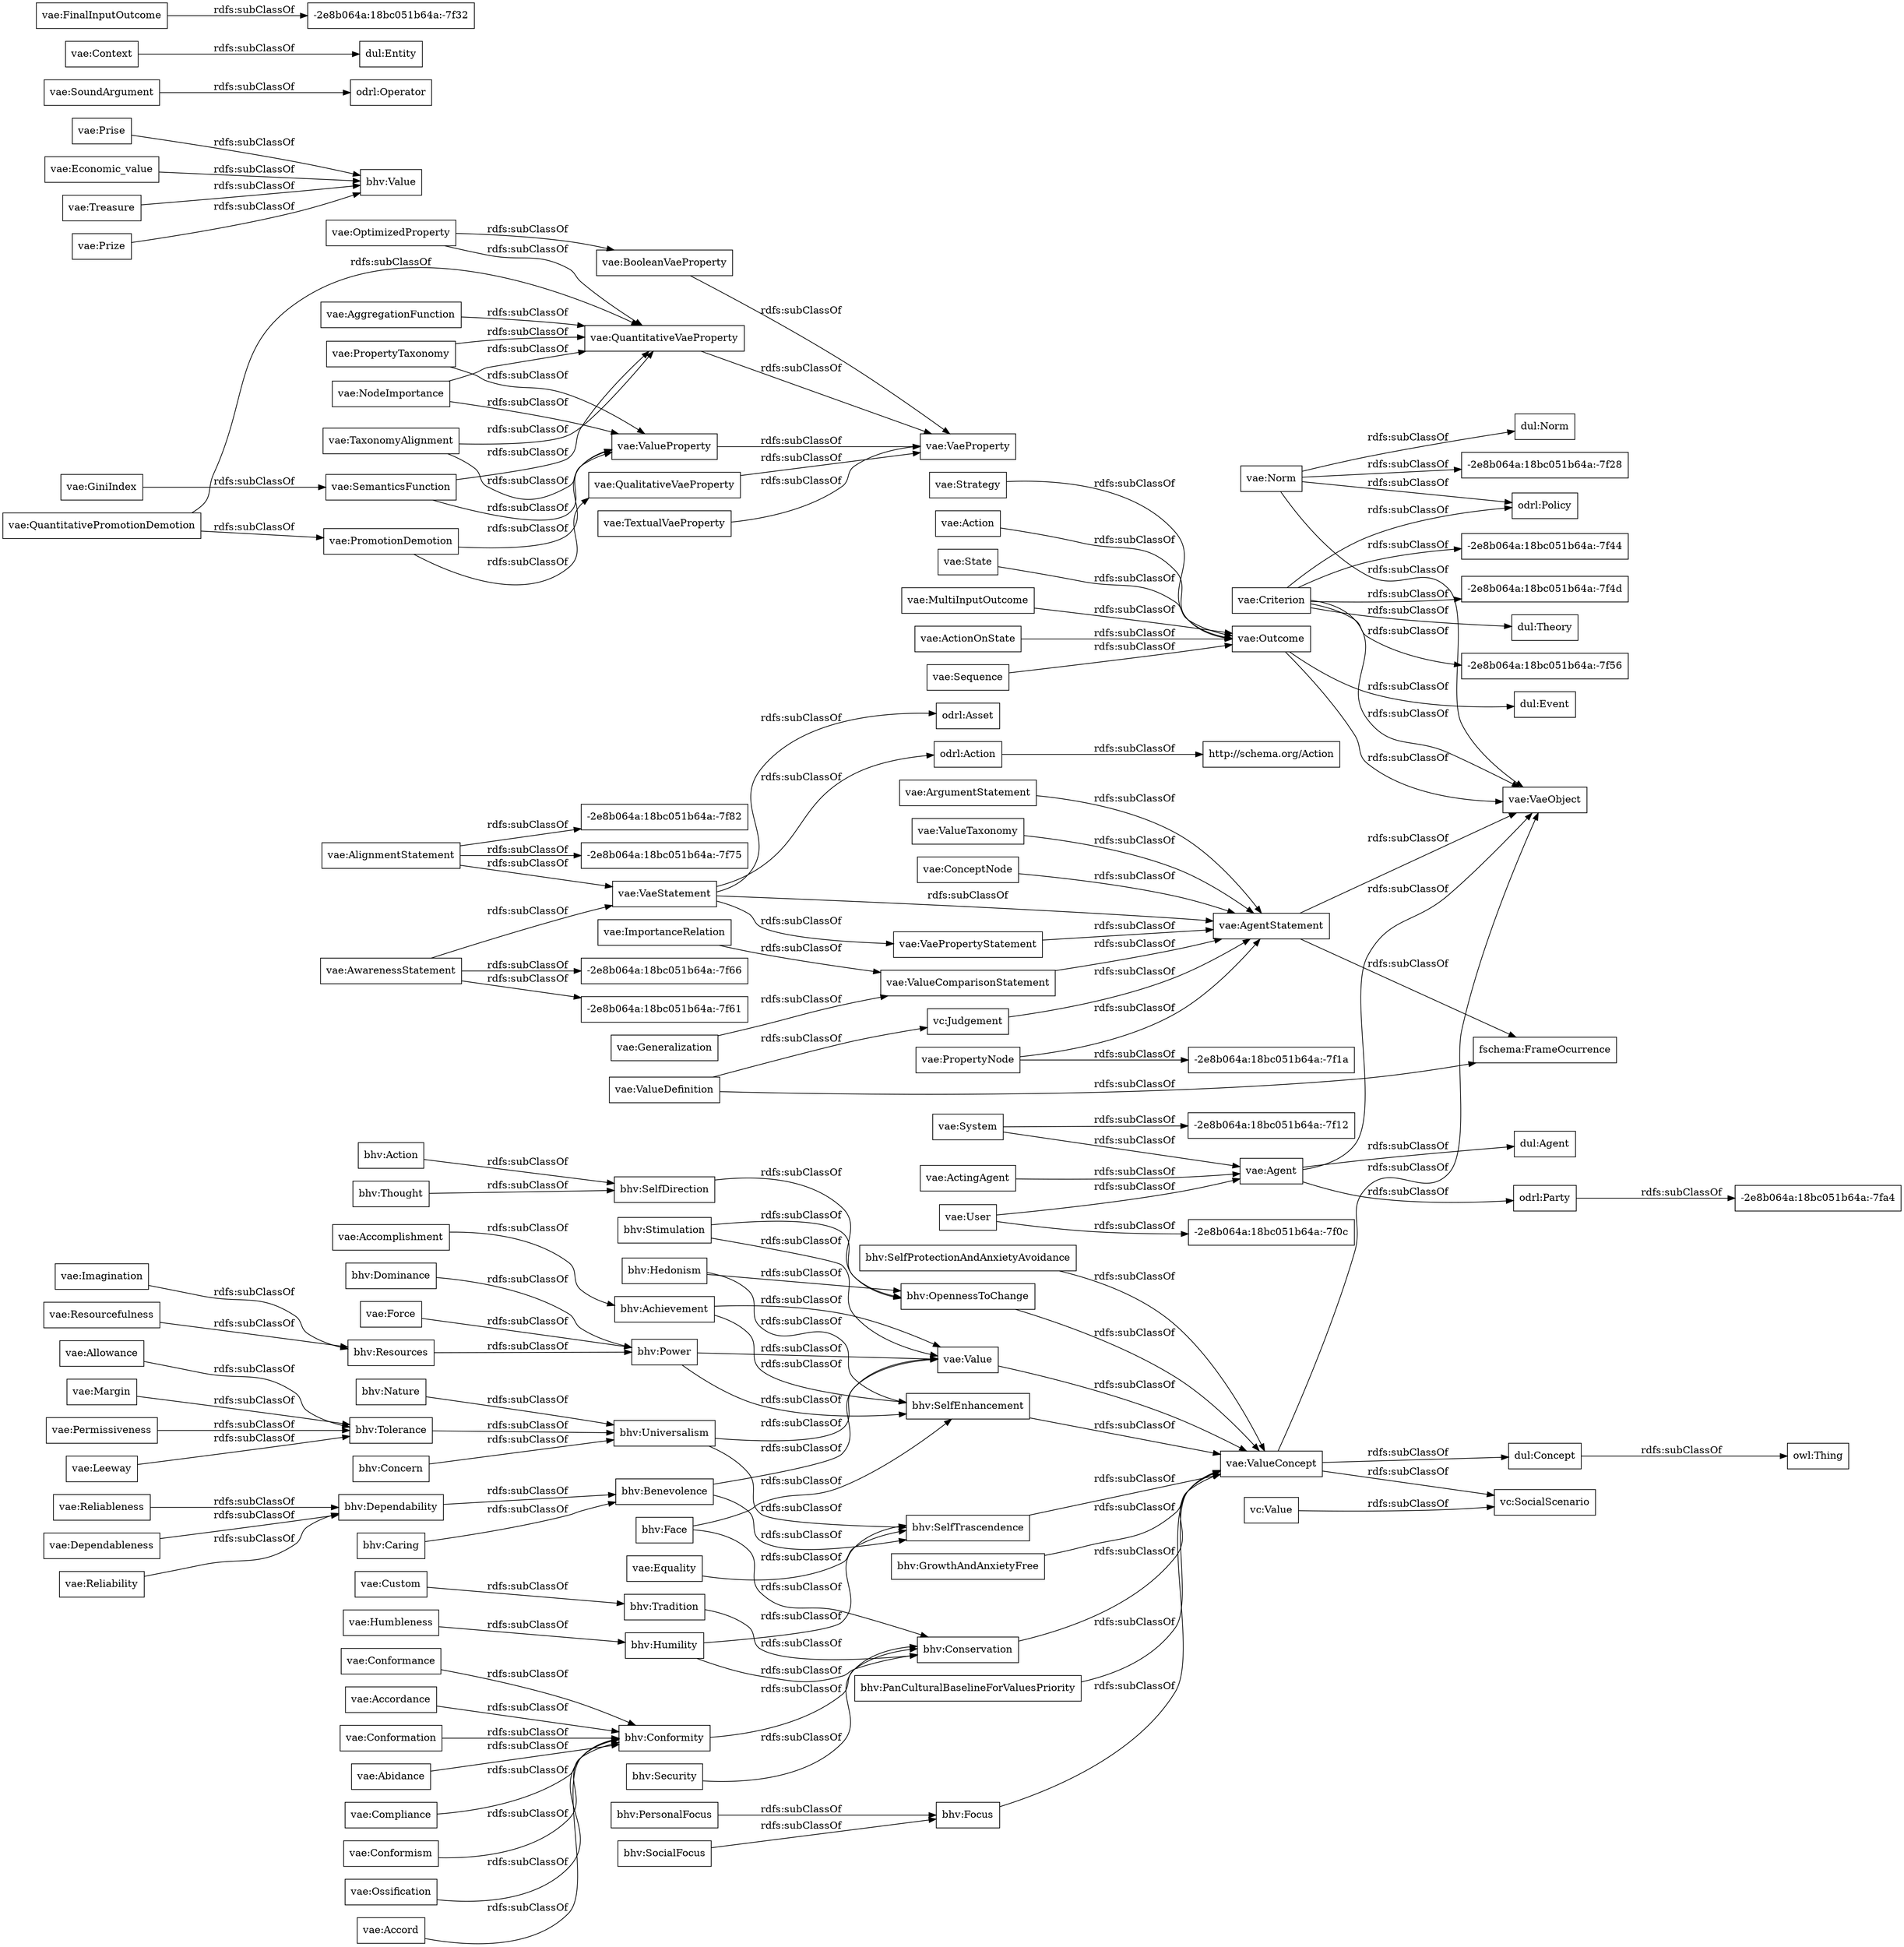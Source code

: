 digraph ar2dtool_diagram { 
rankdir=LR;
size="1000"
node [shape = rectangle, color="black"]; "bhv:Dominance" "vae:Humbleness" "odrl:Action" "vae:GiniIndex" "http://schema.org/Action" "-2e8b064a:18bc051b64a:-7f82" "vae:PropertyTaxonomy" "bhv:PersonalFocus" "bhv:Hedonism" "vae:Resourcefulness" "vae:NodeImportance" "vae:BooleanVaeProperty" "-2e8b064a:18bc051b64a:-7f44" "bhv:Universalism" "vae:AggregationFunction" "vae:Conformance" "vae:Value" "bhv:Stimulation" "odrl:Policy" "bhv:Achievement" "vae:Accordance" "bhv:Value" "vae:Conformation" "odrl:Operator" "vae:VaeProperty" "bhv:SelfTrascendence" "vae:Prise" "vae:Outcome" "vae:Abidance" "vae:MultiInputOutcome" "vae:SoundArgument" "bhv:Conservation" "vae:AlignmentStatement" "bhv:Dependability" "-2e8b064a:18bc051b64a:-7f0c" "-2e8b064a:18bc051b64a:-7f4d" "dul:Entity" "vae:QualitativeVaeProperty" "bhv:Caring" "odrl:Asset" "bhv:Nature" "vae:Generalization" "vae:Reliableness" "vae:Context" "vae:Compliance" "vae:VaeStatement" "vae:ActionOnState" "dul:Agent" "-2e8b064a:18bc051b64a:-7f12" "vae:Force" "vae:Economic_value" "vae:ValueTaxonomy" "bhv:Security" "fschema:FrameOcurrence" "dul:Theory" "vae:ConceptNode" "bhv:Tolerance" "vae:System" "bhv:Humility" "-2e8b064a:18bc051b64a:-7f66" "odrl:Party" "vae:QuantitativeVaeProperty" "vae:Norm" "vae:Conformism" "bhv:GrowthAndAnxietyFree" "vae:User" "vae:Sequence" "vae:AgentStatement" "bhv:Tradition" "vae:PromotionDemotion" "vae:VaeObject" "vae:Permissiveness" "vae:Ossification" "vc:Value" "-2e8b064a:18bc051b64a:-7f61" "vae:TaxonomyAlignment" "bhv:SelfEnhancement" "vae:Strategy" "vae:Agent" "bhv:Benevolence" "dul:Concept" "vae:FinalInputOutcome" "bhv:PanCulturalBaselineForValuesPriority" "bhv:Conformity" "vae:Accord" "vae:Action" "-2e8b064a:18bc051b64a:-7f28" "bhv:Focus" "-2e8b064a:18bc051b64a:-7f1a" "bhv:Resources" "vae:AwarenessStatement" "vae:ValueDefinition" "bhv:OpennessToChange" "dul:Norm" "vae:ActingAgent" "vae:Imagination" "vae:ValueProperty" "vae:ValueConcept" "vae:PropertyNode" "-2e8b064a:18bc051b64a:-7f32" "vae:ValueComparisonStatement" "dul:Event" "vc:Judgement" "-2e8b064a:18bc051b64a:-7f56" "vae:Criterion" "bhv:Thought" "vae:Treasure" "vae:State" "bhv:Face" "vae:Leeway" "vae:Dependableness" "vae:VaePropertyStatement" "vae:SemanticsFunction" "bhv:SocialFocus" "vae:Reliability" "vae:Custom" "vae:Equality" "vae:OptimizedProperty" "vae:QuantitativePromotionDemotion" "bhv:Action" "bhv:Power" "-2e8b064a:18bc051b64a:-7f75" "vae:ImportanceRelation" "vae:Allowance" "vae:Accomplishment" "-2e8b064a:18bc051b64a:-7fa4" "vae:ArgumentStatement" "bhv:SelfDirection" "bhv:Concern" "vae:Prize" "vae:Margin" "vc:SocialScenario" "vae:TextualVaeProperty" "bhv:SelfProtectionAndAnxietyAvoidance" ; /*classes style*/
	"vae:GiniIndex" -> "vae:SemanticsFunction" [ label = "rdfs:subClassOf" ];
	"vae:Dependableness" -> "bhv:Dependability" [ label = "rdfs:subClassOf" ];
	"vae:Strategy" -> "vae:Outcome" [ label = "rdfs:subClassOf" ];
	"bhv:Face" -> "bhv:SelfEnhancement" [ label = "rdfs:subClassOf" ];
	"bhv:Face" -> "bhv:Conservation" [ label = "rdfs:subClassOf" ];
	"bhv:Universalism" -> "bhv:SelfTrascendence" [ label = "rdfs:subClassOf" ];
	"bhv:Universalism" -> "vae:Value" [ label = "rdfs:subClassOf" ];
	"bhv:Power" -> "bhv:SelfEnhancement" [ label = "rdfs:subClassOf" ];
	"bhv:Power" -> "vae:Value" [ label = "rdfs:subClassOf" ];
	"vae:Outcome" -> "vae:VaeObject" [ label = "rdfs:subClassOf" ];
	"vae:Outcome" -> "dul:Event" [ label = "rdfs:subClassOf" ];
	"vae:ValueComparisonStatement" -> "vae:AgentStatement" [ label = "rdfs:subClassOf" ];
	"vae:Sequence" -> "vae:Outcome" [ label = "rdfs:subClassOf" ];
	"vae:Generalization" -> "vae:ValueComparisonStatement" [ label = "rdfs:subClassOf" ];
	"vae:Force" -> "bhv:Power" [ label = "rdfs:subClassOf" ];
	"vae:Conformism" -> "bhv:Conformity" [ label = "rdfs:subClassOf" ];
	"vae:SemanticsFunction" -> "vae:ValueProperty" [ label = "rdfs:subClassOf" ];
	"vae:SemanticsFunction" -> "vae:QuantitativeVaeProperty" [ label = "rdfs:subClassOf" ];
	"bhv:OpennessToChange" -> "vae:ValueConcept" [ label = "rdfs:subClassOf" ];
	"vae:AgentStatement" -> "fschema:FrameOcurrence" [ label = "rdfs:subClassOf" ];
	"vae:AgentStatement" -> "vae:VaeObject" [ label = "rdfs:subClassOf" ];
	"vae:BooleanVaeProperty" -> "vae:VaeProperty" [ label = "rdfs:subClassOf" ];
	"dul:Concept" -> "owl:Thing" [ label = "rdfs:subClassOf" ];
	"vae:Norm" -> "-2e8b064a:18bc051b64a:-7f28" [ label = "rdfs:subClassOf" ];
	"vae:Norm" -> "dul:Norm" [ label = "rdfs:subClassOf" ];
	"vae:Norm" -> "vae:VaeObject" [ label = "rdfs:subClassOf" ];
	"vae:Norm" -> "odrl:Policy" [ label = "rdfs:subClassOf" ];
	"bhv:Tolerance" -> "bhv:Universalism" [ label = "rdfs:subClassOf" ];
	"bhv:Tradition" -> "bhv:Conservation" [ label = "rdfs:subClassOf" ];
	"vae:Reliability" -> "bhv:Dependability" [ label = "rdfs:subClassOf" ];
	"vae:ValueTaxonomy" -> "vae:AgentStatement" [ label = "rdfs:subClassOf" ];
	"bhv:Nature" -> "bhv:Universalism" [ label = "rdfs:subClassOf" ];
	"bhv:SelfTrascendence" -> "vae:ValueConcept" [ label = "rdfs:subClassOf" ];
	"vae:VaeStatement" -> "vae:VaePropertyStatement" [ label = "rdfs:subClassOf" ];
	"vae:VaeStatement" -> "vae:AgentStatement" [ label = "rdfs:subClassOf" ];
	"vae:VaeStatement" -> "odrl:Asset" [ label = "rdfs:subClassOf" ];
	"vae:VaeStatement" -> "odrl:Action" [ label = "rdfs:subClassOf" ];
	"bhv:Resources" -> "bhv:Power" [ label = "rdfs:subClassOf" ];
	"vae:Abidance" -> "bhv:Conformity" [ label = "rdfs:subClassOf" ];
	"vae:MultiInputOutcome" -> "vae:Outcome" [ label = "rdfs:subClassOf" ];
	"vae:Context" -> "dul:Entity" [ label = "rdfs:subClassOf" ];
	"bhv:SocialFocus" -> "bhv:Focus" [ label = "rdfs:subClassOf" ];
	"vae:Humbleness" -> "bhv:Humility" [ label = "rdfs:subClassOf" ];
	"bhv:Focus" -> "vae:ValueConcept" [ label = "rdfs:subClassOf" ];
	"vae:Equality" -> "bhv:SelfTrascendence" [ label = "rdfs:subClassOf" ];
	"bhv:SelfEnhancement" -> "vae:ValueConcept" [ label = "rdfs:subClassOf" ];
	"bhv:Benevolence" -> "bhv:SelfTrascendence" [ label = "rdfs:subClassOf" ];
	"bhv:Benevolence" -> "vae:Value" [ label = "rdfs:subClassOf" ];
	"bhv:Caring" -> "bhv:Benevolence" [ label = "rdfs:subClassOf" ];
	"bhv:Concern" -> "bhv:Universalism" [ label = "rdfs:subClassOf" ];
	"vae:Criterion" -> "-2e8b064a:18bc051b64a:-7f4d" [ label = "rdfs:subClassOf" ];
	"vae:Criterion" -> "-2e8b064a:18bc051b64a:-7f56" [ label = "rdfs:subClassOf" ];
	"vae:Criterion" -> "vae:VaeObject" [ label = "rdfs:subClassOf" ];
	"vae:Criterion" -> "odrl:Policy" [ label = "rdfs:subClassOf" ];
	"vae:Criterion" -> "dul:Theory" [ label = "rdfs:subClassOf" ];
	"vae:Criterion" -> "-2e8b064a:18bc051b64a:-7f44" [ label = "rdfs:subClassOf" ];
	"vae:Reliableness" -> "bhv:Dependability" [ label = "rdfs:subClassOf" ];
	"vae:PromotionDemotion" -> "vae:ValueProperty" [ label = "rdfs:subClassOf" ];
	"vae:PromotionDemotion" -> "vae:QualitativeVaeProperty" [ label = "rdfs:subClassOf" ];
	"vae:Margin" -> "bhv:Tolerance" [ label = "rdfs:subClassOf" ];
	"vae:Accord" -> "bhv:Conformity" [ label = "rdfs:subClassOf" ];
	"bhv:Achievement" -> "bhv:SelfEnhancement" [ label = "rdfs:subClassOf" ];
	"bhv:Achievement" -> "vae:Value" [ label = "rdfs:subClassOf" ];
	"bhv:GrowthAndAnxietyFree" -> "vae:ValueConcept" [ label = "rdfs:subClassOf" ];
	"vae:Economic_value" -> "bhv:Value" [ label = "rdfs:subClassOf" ];
	"vae:System" -> "-2e8b064a:18bc051b64a:-7f12" [ label = "rdfs:subClassOf" ];
	"vae:System" -> "vae:Agent" [ label = "rdfs:subClassOf" ];
	"vae:Resourcefulness" -> "bhv:Resources" [ label = "rdfs:subClassOf" ];
	"vae:ArgumentStatement" -> "vae:AgentStatement" [ label = "rdfs:subClassOf" ];
	"vae:Ossification" -> "bhv:Conformity" [ label = "rdfs:subClassOf" ];
	"vae:ValueProperty" -> "vae:VaeProperty" [ label = "rdfs:subClassOf" ];
	"bhv:Action" -> "bhv:SelfDirection" [ label = "rdfs:subClassOf" ];
	"vae:NodeImportance" -> "vae:ValueProperty" [ label = "rdfs:subClassOf" ];
	"vae:NodeImportance" -> "vae:QuantitativeVaeProperty" [ label = "rdfs:subClassOf" ];
	"vae:PropertyTaxonomy" -> "vae:ValueProperty" [ label = "rdfs:subClassOf" ];
	"vae:PropertyTaxonomy" -> "vae:QuantitativeVaeProperty" [ label = "rdfs:subClassOf" ];
	"vae:State" -> "vae:Outcome" [ label = "rdfs:subClassOf" ];
	"bhv:Conservation" -> "vae:ValueConcept" [ label = "rdfs:subClassOf" ];
	"vae:Conformation" -> "bhv:Conformity" [ label = "rdfs:subClassOf" ];
	"vae:VaePropertyStatement" -> "vae:AgentStatement" [ label = "rdfs:subClassOf" ];
	"vae:User" -> "-2e8b064a:18bc051b64a:-7f0c" [ label = "rdfs:subClassOf" ];
	"vae:User" -> "vae:Agent" [ label = "rdfs:subClassOf" ];
	"vae:SoundArgument" -> "odrl:Operator" [ label = "rdfs:subClassOf" ];
	"bhv:Security" -> "bhv:Conservation" [ label = "rdfs:subClassOf" ];
	"bhv:Conformity" -> "bhv:Conservation" [ label = "rdfs:subClassOf" ];
	"vae:Custom" -> "bhv:Tradition" [ label = "rdfs:subClassOf" ];
	"vc:Judgement" -> "vae:AgentStatement" [ label = "rdfs:subClassOf" ];
	"bhv:Thought" -> "bhv:SelfDirection" [ label = "rdfs:subClassOf" ];
	"vae:FinalInputOutcome" -> "-2e8b064a:18bc051b64a:-7f32" [ label = "rdfs:subClassOf" ];
	"bhv:SelfProtectionAndAnxietyAvoidance" -> "vae:ValueConcept" [ label = "rdfs:subClassOf" ];
	"vae:ValueDefinition" -> "fschema:FrameOcurrence" [ label = "rdfs:subClassOf" ];
	"vae:ValueDefinition" -> "vc:Judgement" [ label = "rdfs:subClassOf" ];
	"vae:TaxonomyAlignment" -> "vae:ValueProperty" [ label = "rdfs:subClassOf" ];
	"vae:TaxonomyAlignment" -> "vae:QuantitativeVaeProperty" [ label = "rdfs:subClassOf" ];
	"bhv:Stimulation" -> "bhv:OpennessToChange" [ label = "rdfs:subClassOf" ];
	"bhv:Stimulation" -> "vae:Value" [ label = "rdfs:subClassOf" ];
	"vae:TextualVaeProperty" -> "vae:VaeProperty" [ label = "rdfs:subClassOf" ];
	"vae:Action" -> "vae:Outcome" [ label = "rdfs:subClassOf" ];
	"vae:AggregationFunction" -> "vae:QuantitativeVaeProperty" [ label = "rdfs:subClassOf" ];
	"vae:AwarenessStatement" -> "-2e8b064a:18bc051b64a:-7f61" [ label = "rdfs:subClassOf" ];
	"vae:AwarenessStatement" -> "-2e8b064a:18bc051b64a:-7f66" [ label = "rdfs:subClassOf" ];
	"vae:AwarenessStatement" -> "vae:VaeStatement" [ label = "rdfs:subClassOf" ];
	"odrl:Action" -> "http://schema.org/Action" [ label = "rdfs:subClassOf" ];
	"bhv:Dominance" -> "bhv:Power" [ label = "rdfs:subClassOf" ];
	"vae:Accordance" -> "bhv:Conformity" [ label = "rdfs:subClassOf" ];
	"vae:Treasure" -> "bhv:Value" [ label = "rdfs:subClassOf" ];
	"vae:QualitativeVaeProperty" -> "vae:VaeProperty" [ label = "rdfs:subClassOf" ];
	"vae:Agent" -> "vae:VaeObject" [ label = "rdfs:subClassOf" ];
	"vae:Agent" -> "odrl:Party" [ label = "rdfs:subClassOf" ];
	"vae:Agent" -> "dul:Agent" [ label = "rdfs:subClassOf" ];
	"bhv:PanCulturalBaselineForValuesPriority" -> "vae:ValueConcept" [ label = "rdfs:subClassOf" ];
	"vae:PropertyNode" -> "-2e8b064a:18bc051b64a:-7f1a" [ label = "rdfs:subClassOf" ];
	"vae:PropertyNode" -> "vae:AgentStatement" [ label = "rdfs:subClassOf" ];
	"vae:ConceptNode" -> "vae:AgentStatement" [ label = "rdfs:subClassOf" ];
	"vae:Prize" -> "bhv:Value" [ label = "rdfs:subClassOf" ];
	"vae:Value" -> "vae:ValueConcept" [ label = "rdfs:subClassOf" ];
	"vae:OptimizedProperty" -> "vae:QuantitativeVaeProperty" [ label = "rdfs:subClassOf" ];
	"vae:OptimizedProperty" -> "vae:BooleanVaeProperty" [ label = "rdfs:subClassOf" ];
	"vae:Imagination" -> "bhv:Resources" [ label = "rdfs:subClassOf" ];
	"vae:QuantitativeVaeProperty" -> "vae:VaeProperty" [ label = "rdfs:subClassOf" ];
	"vae:Leeway" -> "bhv:Tolerance" [ label = "rdfs:subClassOf" ];
	"vc:Value" -> "vc:SocialScenario" [ label = "rdfs:subClassOf" ];
	"vae:QuantitativePromotionDemotion" -> "vae:QuantitativeVaeProperty" [ label = "rdfs:subClassOf" ];
	"vae:QuantitativePromotionDemotion" -> "vae:PromotionDemotion" [ label = "rdfs:subClassOf" ];
	"bhv:Dependability" -> "bhv:Benevolence" [ label = "rdfs:subClassOf" ];
	"vae:Conformance" -> "bhv:Conformity" [ label = "rdfs:subClassOf" ];
	"vae:Compliance" -> "bhv:Conformity" [ label = "rdfs:subClassOf" ];
	"vae:ImportanceRelation" -> "vae:ValueComparisonStatement" [ label = "rdfs:subClassOf" ];
	"vae:ValueConcept" -> "vae:VaeObject" [ label = "rdfs:subClassOf" ];
	"vae:ValueConcept" -> "vc:SocialScenario" [ label = "rdfs:subClassOf" ];
	"vae:ValueConcept" -> "dul:Concept" [ label = "rdfs:subClassOf" ];
	"bhv:Hedonism" -> "bhv:SelfEnhancement" [ label = "rdfs:subClassOf" ];
	"bhv:Hedonism" -> "bhv:OpennessToChange" [ label = "rdfs:subClassOf" ];
	"vae:ActionOnState" -> "vae:Outcome" [ label = "rdfs:subClassOf" ];
	"vae:Allowance" -> "bhv:Tolerance" [ label = "rdfs:subClassOf" ];
	"odrl:Party" -> "-2e8b064a:18bc051b64a:-7fa4" [ label = "rdfs:subClassOf" ];
	"bhv:PersonalFocus" -> "bhv:Focus" [ label = "rdfs:subClassOf" ];
	"bhv:SelfDirection" -> "bhv:OpennessToChange" [ label = "rdfs:subClassOf" ];
	"vae:Prise" -> "bhv:Value" [ label = "rdfs:subClassOf" ];
	"vae:AlignmentStatement" -> "-2e8b064a:18bc051b64a:-7f82" [ label = "rdfs:subClassOf" ];
	"vae:AlignmentStatement" -> "vae:VaeStatement" [ label = "rdfs:subClassOf" ];
	"vae:AlignmentStatement" -> "-2e8b064a:18bc051b64a:-7f75" [ label = "rdfs:subClassOf" ];
	"vae:ActingAgent" -> "vae:Agent" [ label = "rdfs:subClassOf" ];
	"vae:Accomplishment" -> "bhv:Achievement" [ label = "rdfs:subClassOf" ];
	"bhv:Humility" -> "bhv:SelfTrascendence" [ label = "rdfs:subClassOf" ];
	"bhv:Humility" -> "bhv:Conservation" [ label = "rdfs:subClassOf" ];
	"vae:Permissiveness" -> "bhv:Tolerance" [ label = "rdfs:subClassOf" ];

}
